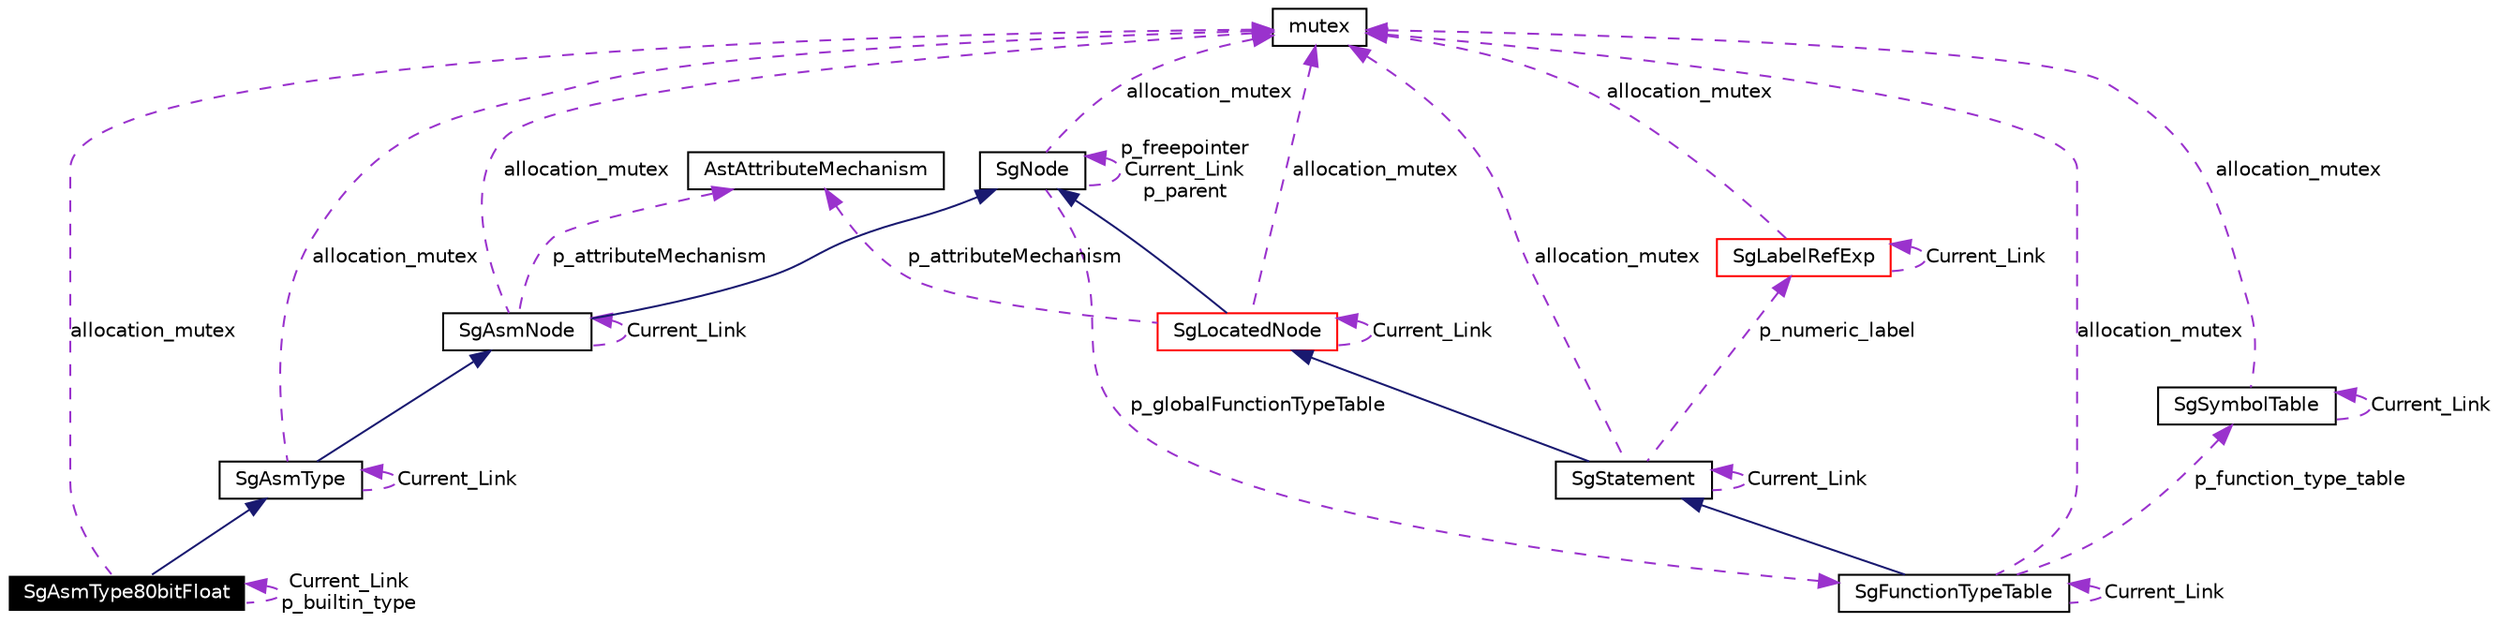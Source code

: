 digraph G
{
  edge [fontname="Helvetica",fontsize=10,labelfontname="Helvetica",labelfontsize=10];
  node [fontname="Helvetica",fontsize=10,shape=record];
  Node1 [label="SgAsmType80bitFloat",height=0.2,width=0.4,color="white", fillcolor="black", style="filled" fontcolor="white"];
  Node2 -> Node1 [dir=back,color="midnightblue",fontsize=10,style="solid",fontname="Helvetica"];
  Node2 [label="SgAsmType",height=0.2,width=0.4,color="black",URL="$classSgAsmType.html"];
  Node3 -> Node2 [dir=back,color="midnightblue",fontsize=10,style="solid",fontname="Helvetica"];
  Node3 [label="SgAsmNode",height=0.2,width=0.4,color="black",URL="$classSgAsmNode.html"];
  Node4 -> Node3 [dir=back,color="midnightblue",fontsize=10,style="solid",fontname="Helvetica"];
  Node4 [label="SgNode",height=0.2,width=0.4,color="black",URL="$classSgNode.html"];
  Node5 -> Node4 [dir=back,color="darkorchid3",fontsize=10,style="dashed",label="p_globalFunctionTypeTable",fontname="Helvetica"];
  Node5 [label="SgFunctionTypeTable",height=0.2,width=0.4,color="black",URL="$classSgFunctionTypeTable.html"];
  Node6 -> Node5 [dir=back,color="midnightblue",fontsize=10,style="solid",fontname="Helvetica"];
  Node6 [label="SgStatement",height=0.2,width=0.4,color="black",URL="$classSgStatement.html"];
  Node7 -> Node6 [dir=back,color="midnightblue",fontsize=10,style="solid",fontname="Helvetica"];
  Node7 [label="SgLocatedNode",height=0.2,width=0.4,color="red",URL="$classSgLocatedNode.html"];
  Node4 -> Node7 [dir=back,color="midnightblue",fontsize=10,style="solid",fontname="Helvetica"];
  Node8 -> Node7 [dir=back,color="darkorchid3",fontsize=10,style="dashed",label="allocation_mutex",fontname="Helvetica"];
  Node8 [label="mutex",height=0.2,width=0.4,color="black",URL="$classmutex.html"];
  Node9 -> Node7 [dir=back,color="darkorchid3",fontsize=10,style="dashed",label="p_attributeMechanism",fontname="Helvetica"];
  Node9 [label="AstAttributeMechanism",height=0.2,width=0.4,color="black",URL="$classAstAttributeMechanism.html"];
  Node7 -> Node7 [dir=back,color="darkorchid3",fontsize=10,style="dashed",label="Current_Link",fontname="Helvetica"];
  Node10 -> Node6 [dir=back,color="darkorchid3",fontsize=10,style="dashed",label="p_numeric_label",fontname="Helvetica"];
  Node10 [label="SgLabelRefExp",height=0.2,width=0.4,color="red",URL="$classSgLabelRefExp.html"];
  Node10 -> Node10 [dir=back,color="darkorchid3",fontsize=10,style="dashed",label="Current_Link",fontname="Helvetica"];
  Node8 -> Node10 [dir=back,color="darkorchid3",fontsize=10,style="dashed",label="allocation_mutex",fontname="Helvetica"];
  Node6 -> Node6 [dir=back,color="darkorchid3",fontsize=10,style="dashed",label="Current_Link",fontname="Helvetica"];
  Node8 -> Node6 [dir=back,color="darkorchid3",fontsize=10,style="dashed",label="allocation_mutex",fontname="Helvetica"];
  Node5 -> Node5 [dir=back,color="darkorchid3",fontsize=10,style="dashed",label="Current_Link",fontname="Helvetica"];
  Node8 -> Node5 [dir=back,color="darkorchid3",fontsize=10,style="dashed",label="allocation_mutex",fontname="Helvetica"];
  Node11 -> Node5 [dir=back,color="darkorchid3",fontsize=10,style="dashed",label="p_function_type_table",fontname="Helvetica"];
  Node11 [label="SgSymbolTable",height=0.2,width=0.4,color="black",URL="$classSgSymbolTable.html"];
  Node8 -> Node11 [dir=back,color="darkorchid3",fontsize=10,style="dashed",label="allocation_mutex",fontname="Helvetica"];
  Node11 -> Node11 [dir=back,color="darkorchid3",fontsize=10,style="dashed",label="Current_Link",fontname="Helvetica"];
  Node4 -> Node4 [dir=back,color="darkorchid3",fontsize=10,style="dashed",label="p_freepointer\nCurrent_Link\np_parent",fontname="Helvetica"];
  Node8 -> Node4 [dir=back,color="darkorchid3",fontsize=10,style="dashed",label="allocation_mutex",fontname="Helvetica"];
  Node8 -> Node3 [dir=back,color="darkorchid3",fontsize=10,style="dashed",label="allocation_mutex",fontname="Helvetica"];
  Node9 -> Node3 [dir=back,color="darkorchid3",fontsize=10,style="dashed",label="p_attributeMechanism",fontname="Helvetica"];
  Node3 -> Node3 [dir=back,color="darkorchid3",fontsize=10,style="dashed",label="Current_Link",fontname="Helvetica"];
  Node2 -> Node2 [dir=back,color="darkorchid3",fontsize=10,style="dashed",label="Current_Link",fontname="Helvetica"];
  Node8 -> Node2 [dir=back,color="darkorchid3",fontsize=10,style="dashed",label="allocation_mutex",fontname="Helvetica"];
  Node1 -> Node1 [dir=back,color="darkorchid3",fontsize=10,style="dashed",label="Current_Link\np_builtin_type",fontname="Helvetica"];
  Node8 -> Node1 [dir=back,color="darkorchid3",fontsize=10,style="dashed",label="allocation_mutex",fontname="Helvetica"];
}
